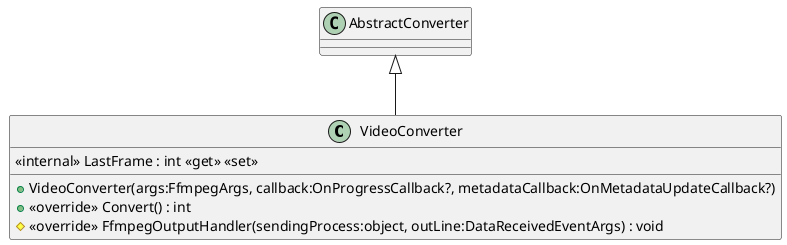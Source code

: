 @startuml
class VideoConverter {
    <<internal>> LastFrame : int <<get>> <<set>>
    + VideoConverter(args:FfmpegArgs, callback:OnProgressCallback?, metadataCallback:OnMetadataUpdateCallback?)
    + <<override>> Convert() : int
    # <<override>> FfmpegOutputHandler(sendingProcess:object, outLine:DataReceivedEventArgs) : void
}
AbstractConverter <|-- VideoConverter
@enduml

